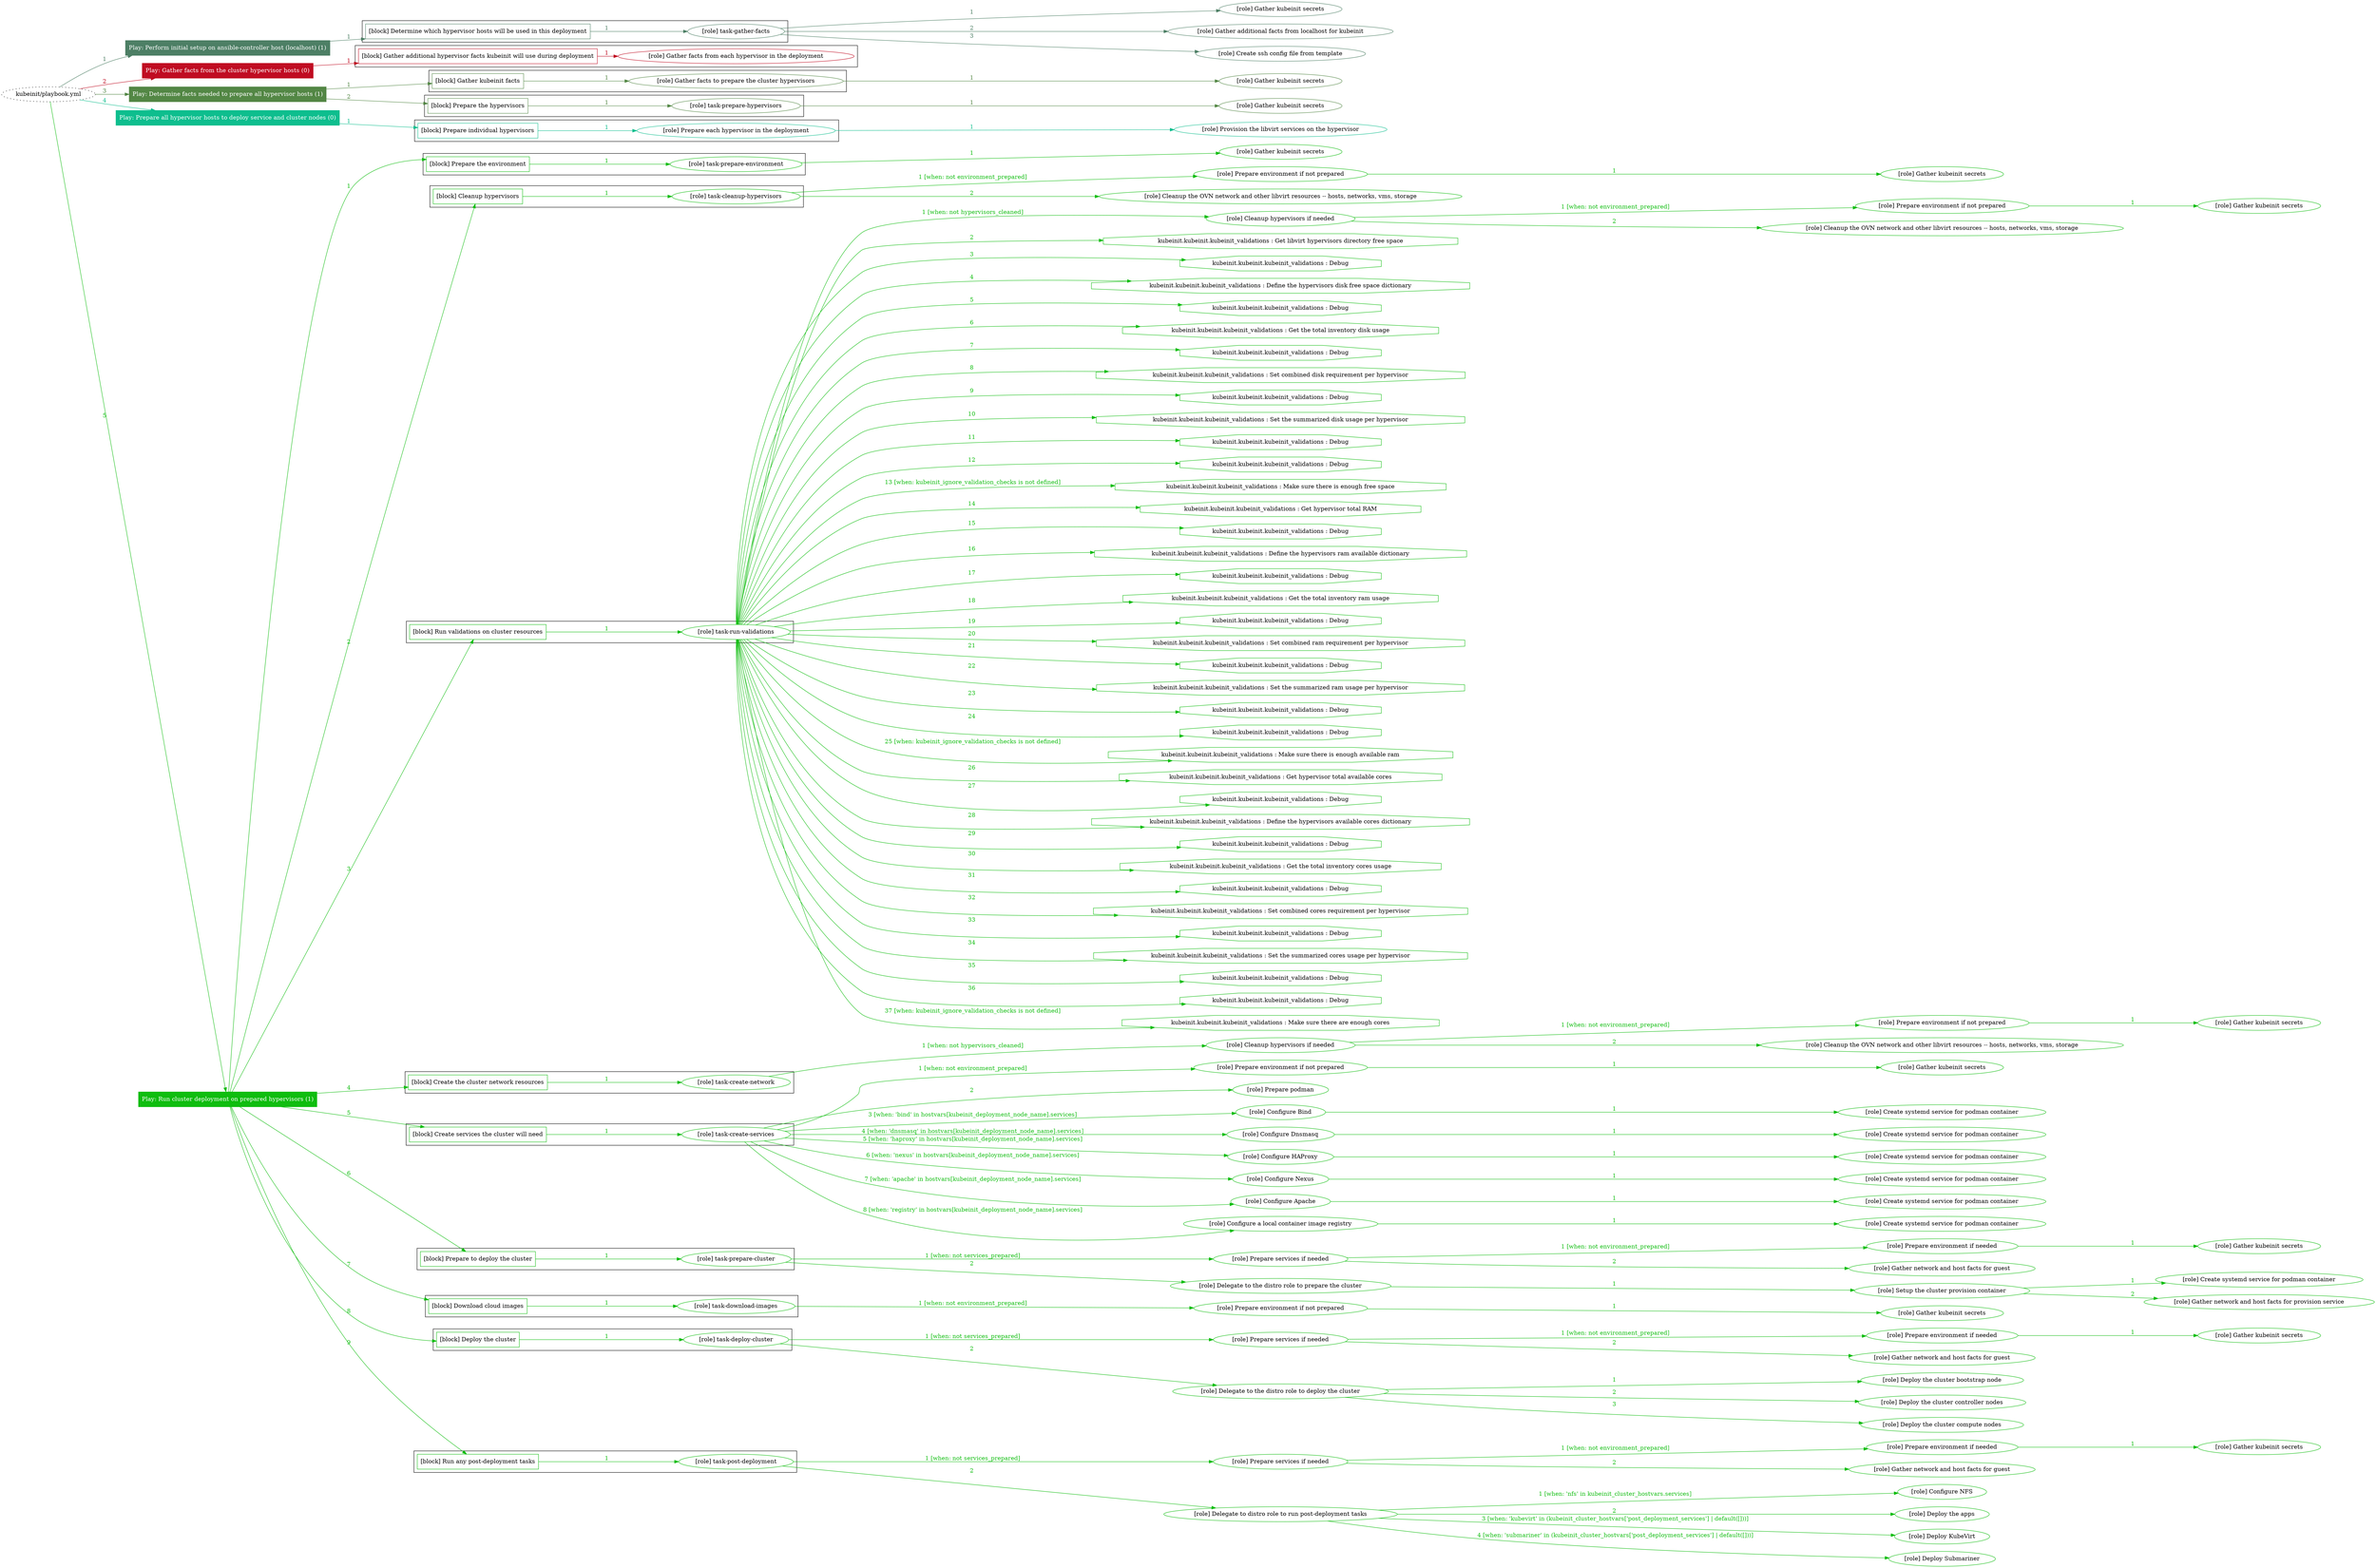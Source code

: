 digraph {
	graph [concentrate=true ordering=in rankdir=LR ratio=fill]
	edge [esep=5 sep=10]
	"kubeinit/playbook.yml" [URL="/home/runner/work/kubeinit/kubeinit/kubeinit/playbook.yml" id=playbook_872d3d8f style=dotted]
	play_5c0fdea7 [label="Play: Perform initial setup on ansible-controller host (localhost) (1)" URL="/home/runner/work/kubeinit/kubeinit/kubeinit/playbook.yml" color="#4d7f65" fontcolor="#ffffff" id=play_5c0fdea7 shape=box style=filled tooltip=localhost]
	"kubeinit/playbook.yml" -> play_5c0fdea7 [label="1 " color="#4d7f65" fontcolor="#4d7f65" id=edge_93b8a276 labeltooltip="1 " tooltip="1 "]
	subgraph "Gather kubeinit secrets" {
		role_0d6edfa2 [label="[role] Gather kubeinit secrets" URL="/home/runner/.ansible/collections/ansible_collections/kubeinit/kubeinit/roles/kubeinit_prepare/tasks/build_hypervisors_group.yml" color="#4d7f65" id=role_0d6edfa2 tooltip="Gather kubeinit secrets"]
	}
	subgraph "Gather additional facts from localhost for kubeinit" {
		role_bfec1a93 [label="[role] Gather additional facts from localhost for kubeinit" URL="/home/runner/.ansible/collections/ansible_collections/kubeinit/kubeinit/roles/kubeinit_prepare/tasks/build_hypervisors_group.yml" color="#4d7f65" id=role_bfec1a93 tooltip="Gather additional facts from localhost for kubeinit"]
	}
	subgraph "Create ssh config file from template" {
		role_214fb617 [label="[role] Create ssh config file from template" URL="/home/runner/.ansible/collections/ansible_collections/kubeinit/kubeinit/roles/kubeinit_prepare/tasks/build_hypervisors_group.yml" color="#4d7f65" id=role_214fb617 tooltip="Create ssh config file from template"]
	}
	subgraph "task-gather-facts" {
		role_28bb694f [label="[role] task-gather-facts" URL="/home/runner/work/kubeinit/kubeinit/kubeinit/playbook.yml" color="#4d7f65" id=role_28bb694f tooltip="task-gather-facts"]
		role_28bb694f -> role_0d6edfa2 [label="1 " color="#4d7f65" fontcolor="#4d7f65" id=edge_0e45b3ce labeltooltip="1 " tooltip="1 "]
		role_28bb694f -> role_bfec1a93 [label="2 " color="#4d7f65" fontcolor="#4d7f65" id=edge_32c4715c labeltooltip="2 " tooltip="2 "]
		role_28bb694f -> role_214fb617 [label="3 " color="#4d7f65" fontcolor="#4d7f65" id=edge_180a09f1 labeltooltip="3 " tooltip="3 "]
	}
	subgraph "Play: Perform initial setup on ansible-controller host (localhost) (1)" {
		play_5c0fdea7 -> block_daeab836 [label=1 color="#4d7f65" fontcolor="#4d7f65" id=edge_8f58467f labeltooltip=1 tooltip=1]
		subgraph cluster_block_daeab836 {
			block_daeab836 [label="[block] Determine which hypervisor hosts will be used in this deployment" URL="/home/runner/work/kubeinit/kubeinit/kubeinit/playbook.yml" color="#4d7f65" id=block_daeab836 labeltooltip="Determine which hypervisor hosts will be used in this deployment" shape=box tooltip="Determine which hypervisor hosts will be used in this deployment"]
			block_daeab836 -> role_28bb694f [label="1 " color="#4d7f65" fontcolor="#4d7f65" id=edge_6d13a50d labeltooltip="1 " tooltip="1 "]
		}
	}
	play_1029b959 [label="Play: Gather facts from the cluster hypervisor hosts (0)" URL="/home/runner/work/kubeinit/kubeinit/kubeinit/playbook.yml" color="#c00c22" fontcolor="#ffffff" id=play_1029b959 shape=box style=filled tooltip="Play: Gather facts from the cluster hypervisor hosts (0)"]
	"kubeinit/playbook.yml" -> play_1029b959 [label="2 " color="#c00c22" fontcolor="#c00c22" id=edge_396019d3 labeltooltip="2 " tooltip="2 "]
	subgraph "Gather facts from each hypervisor in the deployment" {
		role_701b1935 [label="[role] Gather facts from each hypervisor in the deployment" URL="/home/runner/work/kubeinit/kubeinit/kubeinit/playbook.yml" color="#c00c22" id=role_701b1935 tooltip="Gather facts from each hypervisor in the deployment"]
	}
	subgraph "Play: Gather facts from the cluster hypervisor hosts (0)" {
		play_1029b959 -> block_7a95950d [label=1 color="#c00c22" fontcolor="#c00c22" id=edge_b02e7fec labeltooltip=1 tooltip=1]
		subgraph cluster_block_7a95950d {
			block_7a95950d [label="[block] Gather additional hypervisor facts kubeinit will use during deployment" URL="/home/runner/work/kubeinit/kubeinit/kubeinit/playbook.yml" color="#c00c22" id=block_7a95950d labeltooltip="Gather additional hypervisor facts kubeinit will use during deployment" shape=box tooltip="Gather additional hypervisor facts kubeinit will use during deployment"]
			block_7a95950d -> role_701b1935 [label="1 " color="#c00c22" fontcolor="#c00c22" id=edge_3ffbe811 labeltooltip="1 " tooltip="1 "]
		}
	}
	play_90456db4 [label="Play: Determine facts needed to prepare all hypervisor hosts (1)" URL="/home/runner/work/kubeinit/kubeinit/kubeinit/playbook.yml" color="#538745" fontcolor="#ffffff" id=play_90456db4 shape=box style=filled tooltip=localhost]
	"kubeinit/playbook.yml" -> play_90456db4 [label="3 " color="#538745" fontcolor="#538745" id=edge_28446d0e labeltooltip="3 " tooltip="3 "]
	subgraph "Gather kubeinit secrets" {
		role_544feeba [label="[role] Gather kubeinit secrets" URL="/home/runner/.ansible/collections/ansible_collections/kubeinit/kubeinit/roles/kubeinit_prepare/tasks/gather_kubeinit_facts.yml" color="#538745" id=role_544feeba tooltip="Gather kubeinit secrets"]
	}
	subgraph "Gather facts to prepare the cluster hypervisors" {
		role_fe122d62 [label="[role] Gather facts to prepare the cluster hypervisors" URL="/home/runner/work/kubeinit/kubeinit/kubeinit/playbook.yml" color="#538745" id=role_fe122d62 tooltip="Gather facts to prepare the cluster hypervisors"]
		role_fe122d62 -> role_544feeba [label="1 " color="#538745" fontcolor="#538745" id=edge_2b4dfb87 labeltooltip="1 " tooltip="1 "]
	}
	subgraph "Gather kubeinit secrets" {
		role_b8c6d161 [label="[role] Gather kubeinit secrets" URL="/home/runner/.ansible/collections/ansible_collections/kubeinit/kubeinit/roles/kubeinit_prepare/tasks/gather_kubeinit_facts.yml" color="#538745" id=role_b8c6d161 tooltip="Gather kubeinit secrets"]
	}
	subgraph "task-prepare-hypervisors" {
		role_9649cb60 [label="[role] task-prepare-hypervisors" URL="/home/runner/work/kubeinit/kubeinit/kubeinit/playbook.yml" color="#538745" id=role_9649cb60 tooltip="task-prepare-hypervisors"]
		role_9649cb60 -> role_b8c6d161 [label="1 " color="#538745" fontcolor="#538745" id=edge_59347f7c labeltooltip="1 " tooltip="1 "]
	}
	subgraph "Play: Determine facts needed to prepare all hypervisor hosts (1)" {
		play_90456db4 -> block_07541ba6 [label=1 color="#538745" fontcolor="#538745" id=edge_0715daaa labeltooltip=1 tooltip=1]
		subgraph cluster_block_07541ba6 {
			block_07541ba6 [label="[block] Gather kubeinit facts" URL="/home/runner/work/kubeinit/kubeinit/kubeinit/playbook.yml" color="#538745" id=block_07541ba6 labeltooltip="Gather kubeinit facts" shape=box tooltip="Gather kubeinit facts"]
			block_07541ba6 -> role_fe122d62 [label="1 " color="#538745" fontcolor="#538745" id=edge_f85ad980 labeltooltip="1 " tooltip="1 "]
		}
		play_90456db4 -> block_50b178e4 [label=2 color="#538745" fontcolor="#538745" id=edge_cd457d42 labeltooltip=2 tooltip=2]
		subgraph cluster_block_50b178e4 {
			block_50b178e4 [label="[block] Prepare the hypervisors" URL="/home/runner/work/kubeinit/kubeinit/kubeinit/playbook.yml" color="#538745" id=block_50b178e4 labeltooltip="Prepare the hypervisors" shape=box tooltip="Prepare the hypervisors"]
			block_50b178e4 -> role_9649cb60 [label="1 " color="#538745" fontcolor="#538745" id=edge_04bd67b9 labeltooltip="1 " tooltip="1 "]
		}
	}
	play_7c20e07a [label="Play: Prepare all hypervisor hosts to deploy service and cluster nodes (0)" URL="/home/runner/work/kubeinit/kubeinit/kubeinit/playbook.yml" color="#0ebe8e" fontcolor="#ffffff" id=play_7c20e07a shape=box style=filled tooltip="Play: Prepare all hypervisor hosts to deploy service and cluster nodes (0)"]
	"kubeinit/playbook.yml" -> play_7c20e07a [label="4 " color="#0ebe8e" fontcolor="#0ebe8e" id=edge_3d1830c1 labeltooltip="4 " tooltip="4 "]
	subgraph "Provision the libvirt services on the hypervisor" {
		role_c7ea280a [label="[role] Provision the libvirt services on the hypervisor" URL="/home/runner/.ansible/collections/ansible_collections/kubeinit/kubeinit/roles/kubeinit_prepare/tasks/prepare_hypervisor.yml" color="#0ebe8e" id=role_c7ea280a tooltip="Provision the libvirt services on the hypervisor"]
	}
	subgraph "Prepare each hypervisor in the deployment" {
		role_b0205117 [label="[role] Prepare each hypervisor in the deployment" URL="/home/runner/work/kubeinit/kubeinit/kubeinit/playbook.yml" color="#0ebe8e" id=role_b0205117 tooltip="Prepare each hypervisor in the deployment"]
		role_b0205117 -> role_c7ea280a [label="1 " color="#0ebe8e" fontcolor="#0ebe8e" id=edge_8e0e244d labeltooltip="1 " tooltip="1 "]
	}
	subgraph "Play: Prepare all hypervisor hosts to deploy service and cluster nodes (0)" {
		play_7c20e07a -> block_0e61b892 [label=1 color="#0ebe8e" fontcolor="#0ebe8e" id=edge_6d681347 labeltooltip=1 tooltip=1]
		subgraph cluster_block_0e61b892 {
			block_0e61b892 [label="[block] Prepare individual hypervisors" URL="/home/runner/work/kubeinit/kubeinit/kubeinit/playbook.yml" color="#0ebe8e" id=block_0e61b892 labeltooltip="Prepare individual hypervisors" shape=box tooltip="Prepare individual hypervisors"]
			block_0e61b892 -> role_b0205117 [label="1 " color="#0ebe8e" fontcolor="#0ebe8e" id=edge_4fae9308 labeltooltip="1 " tooltip="1 "]
		}
	}
	play_2fa09c68 [label="Play: Run cluster deployment on prepared hypervisors (1)" URL="/home/runner/work/kubeinit/kubeinit/kubeinit/playbook.yml" color="#0fbd0f" fontcolor="#ffffff" id=play_2fa09c68 shape=box style=filled tooltip=localhost]
	"kubeinit/playbook.yml" -> play_2fa09c68 [label="5 " color="#0fbd0f" fontcolor="#0fbd0f" id=edge_fc34fc1b labeltooltip="5 " tooltip="5 "]
	subgraph "Gather kubeinit secrets" {
		role_f0e2d340 [label="[role] Gather kubeinit secrets" URL="/home/runner/.ansible/collections/ansible_collections/kubeinit/kubeinit/roles/kubeinit_prepare/tasks/gather_kubeinit_facts.yml" color="#0fbd0f" id=role_f0e2d340 tooltip="Gather kubeinit secrets"]
	}
	subgraph "task-prepare-environment" {
		role_259885bc [label="[role] task-prepare-environment" URL="/home/runner/work/kubeinit/kubeinit/kubeinit/playbook.yml" color="#0fbd0f" id=role_259885bc tooltip="task-prepare-environment"]
		role_259885bc -> role_f0e2d340 [label="1 " color="#0fbd0f" fontcolor="#0fbd0f" id=edge_924e8be3 labeltooltip="1 " tooltip="1 "]
	}
	subgraph "Gather kubeinit secrets" {
		role_83eb2d5b [label="[role] Gather kubeinit secrets" URL="/home/runner/.ansible/collections/ansible_collections/kubeinit/kubeinit/roles/kubeinit_prepare/tasks/gather_kubeinit_facts.yml" color="#0fbd0f" id=role_83eb2d5b tooltip="Gather kubeinit secrets"]
	}
	subgraph "Prepare environment if not prepared" {
		role_6024282a [label="[role] Prepare environment if not prepared" URL="/home/runner/.ansible/collections/ansible_collections/kubeinit/kubeinit/roles/kubeinit_prepare/tasks/cleanup_hypervisors.yml" color="#0fbd0f" id=role_6024282a tooltip="Prepare environment if not prepared"]
		role_6024282a -> role_83eb2d5b [label="1 " color="#0fbd0f" fontcolor="#0fbd0f" id=edge_d8f27921 labeltooltip="1 " tooltip="1 "]
	}
	subgraph "Cleanup the OVN network and other libvirt resources -- hosts, networks, vms, storage" {
		role_931be2a0 [label="[role] Cleanup the OVN network and other libvirt resources -- hosts, networks, vms, storage" URL="/home/runner/.ansible/collections/ansible_collections/kubeinit/kubeinit/roles/kubeinit_prepare/tasks/cleanup_hypervisors.yml" color="#0fbd0f" id=role_931be2a0 tooltip="Cleanup the OVN network and other libvirt resources -- hosts, networks, vms, storage"]
	}
	subgraph "task-cleanup-hypervisors" {
		role_b7f51a7e [label="[role] task-cleanup-hypervisors" URL="/home/runner/work/kubeinit/kubeinit/kubeinit/playbook.yml" color="#0fbd0f" id=role_b7f51a7e tooltip="task-cleanup-hypervisors"]
		role_b7f51a7e -> role_6024282a [label="1 [when: not environment_prepared]" color="#0fbd0f" fontcolor="#0fbd0f" id=edge_cde70767 labeltooltip="1 [when: not environment_prepared]" tooltip="1 [when: not environment_prepared]"]
		role_b7f51a7e -> role_931be2a0 [label="2 " color="#0fbd0f" fontcolor="#0fbd0f" id=edge_4bf57e25 labeltooltip="2 " tooltip="2 "]
	}
	subgraph "Gather kubeinit secrets" {
		role_6ce87a99 [label="[role] Gather kubeinit secrets" URL="/home/runner/.ansible/collections/ansible_collections/kubeinit/kubeinit/roles/kubeinit_prepare/tasks/gather_kubeinit_facts.yml" color="#0fbd0f" id=role_6ce87a99 tooltip="Gather kubeinit secrets"]
	}
	subgraph "Prepare environment if not prepared" {
		role_82a1ebaa [label="[role] Prepare environment if not prepared" URL="/home/runner/.ansible/collections/ansible_collections/kubeinit/kubeinit/roles/kubeinit_prepare/tasks/cleanup_hypervisors.yml" color="#0fbd0f" id=role_82a1ebaa tooltip="Prepare environment if not prepared"]
		role_82a1ebaa -> role_6ce87a99 [label="1 " color="#0fbd0f" fontcolor="#0fbd0f" id=edge_7f192e17 labeltooltip="1 " tooltip="1 "]
	}
	subgraph "Cleanup the OVN network and other libvirt resources -- hosts, networks, vms, storage" {
		role_7acb03f4 [label="[role] Cleanup the OVN network and other libvirt resources -- hosts, networks, vms, storage" URL="/home/runner/.ansible/collections/ansible_collections/kubeinit/kubeinit/roles/kubeinit_prepare/tasks/cleanup_hypervisors.yml" color="#0fbd0f" id=role_7acb03f4 tooltip="Cleanup the OVN network and other libvirt resources -- hosts, networks, vms, storage"]
	}
	subgraph "Cleanup hypervisors if needed" {
		role_091948ba [label="[role] Cleanup hypervisors if needed" URL="/home/runner/.ansible/collections/ansible_collections/kubeinit/kubeinit/roles/kubeinit_validations/tasks/main.yml" color="#0fbd0f" id=role_091948ba tooltip="Cleanup hypervisors if needed"]
		role_091948ba -> role_82a1ebaa [label="1 [when: not environment_prepared]" color="#0fbd0f" fontcolor="#0fbd0f" id=edge_db9a5b1d labeltooltip="1 [when: not environment_prepared]" tooltip="1 [when: not environment_prepared]"]
		role_091948ba -> role_7acb03f4 [label="2 " color="#0fbd0f" fontcolor="#0fbd0f" id=edge_0cead062 labeltooltip="2 " tooltip="2 "]
	}
	subgraph "task-run-validations" {
		role_a3b638ad [label="[role] task-run-validations" URL="/home/runner/work/kubeinit/kubeinit/kubeinit/playbook.yml" color="#0fbd0f" id=role_a3b638ad tooltip="task-run-validations"]
		role_a3b638ad -> role_091948ba [label="1 [when: not hypervisors_cleaned]" color="#0fbd0f" fontcolor="#0fbd0f" id=edge_039f49eb labeltooltip="1 [when: not hypervisors_cleaned]" tooltip="1 [when: not hypervisors_cleaned]"]
		task_4fa92423 [label="kubeinit.kubeinit.kubeinit_validations : Get libvirt hypervisors directory free space" URL="/home/runner/.ansible/collections/ansible_collections/kubeinit/kubeinit/roles/kubeinit_validations/tasks/10_libvirt_free_space.yml" color="#0fbd0f" id=task_4fa92423 shape=octagon tooltip="kubeinit.kubeinit.kubeinit_validations : Get libvirt hypervisors directory free space"]
		role_a3b638ad -> task_4fa92423 [label="2 " color="#0fbd0f" fontcolor="#0fbd0f" id=edge_efbbfed5 labeltooltip="2 " tooltip="2 "]
		task_e33efd04 [label="kubeinit.kubeinit.kubeinit_validations : Debug" URL="/home/runner/.ansible/collections/ansible_collections/kubeinit/kubeinit/roles/kubeinit_validations/tasks/10_libvirt_free_space.yml" color="#0fbd0f" id=task_e33efd04 shape=octagon tooltip="kubeinit.kubeinit.kubeinit_validations : Debug"]
		role_a3b638ad -> task_e33efd04 [label="3 " color="#0fbd0f" fontcolor="#0fbd0f" id=edge_1bdc86bf labeltooltip="3 " tooltip="3 "]
		task_cc23bc4b [label="kubeinit.kubeinit.kubeinit_validations : Define the hypervisors disk free space dictionary" URL="/home/runner/.ansible/collections/ansible_collections/kubeinit/kubeinit/roles/kubeinit_validations/tasks/10_libvirt_free_space.yml" color="#0fbd0f" id=task_cc23bc4b shape=octagon tooltip="kubeinit.kubeinit.kubeinit_validations : Define the hypervisors disk free space dictionary"]
		role_a3b638ad -> task_cc23bc4b [label="4 " color="#0fbd0f" fontcolor="#0fbd0f" id=edge_cebf19d9 labeltooltip="4 " tooltip="4 "]
		task_dbcf6adf [label="kubeinit.kubeinit.kubeinit_validations : Debug" URL="/home/runner/.ansible/collections/ansible_collections/kubeinit/kubeinit/roles/kubeinit_validations/tasks/10_libvirt_free_space.yml" color="#0fbd0f" id=task_dbcf6adf shape=octagon tooltip="kubeinit.kubeinit.kubeinit_validations : Debug"]
		role_a3b638ad -> task_dbcf6adf [label="5 " color="#0fbd0f" fontcolor="#0fbd0f" id=edge_2a0a30aa labeltooltip="5 " tooltip="5 "]
		task_b014266e [label="kubeinit.kubeinit.kubeinit_validations : Get the total inventory disk usage" URL="/home/runner/.ansible/collections/ansible_collections/kubeinit/kubeinit/roles/kubeinit_validations/tasks/10_libvirt_free_space.yml" color="#0fbd0f" id=task_b014266e shape=octagon tooltip="kubeinit.kubeinit.kubeinit_validations : Get the total inventory disk usage"]
		role_a3b638ad -> task_b014266e [label="6 " color="#0fbd0f" fontcolor="#0fbd0f" id=edge_51a1b120 labeltooltip="6 " tooltip="6 "]
		task_17f45af1 [label="kubeinit.kubeinit.kubeinit_validations : Debug" URL="/home/runner/.ansible/collections/ansible_collections/kubeinit/kubeinit/roles/kubeinit_validations/tasks/10_libvirt_free_space.yml" color="#0fbd0f" id=task_17f45af1 shape=octagon tooltip="kubeinit.kubeinit.kubeinit_validations : Debug"]
		role_a3b638ad -> task_17f45af1 [label="7 " color="#0fbd0f" fontcolor="#0fbd0f" id=edge_310d634b labeltooltip="7 " tooltip="7 "]
		task_e48396ba [label="kubeinit.kubeinit.kubeinit_validations : Set combined disk requirement per hypervisor" URL="/home/runner/.ansible/collections/ansible_collections/kubeinit/kubeinit/roles/kubeinit_validations/tasks/10_libvirt_free_space.yml" color="#0fbd0f" id=task_e48396ba shape=octagon tooltip="kubeinit.kubeinit.kubeinit_validations : Set combined disk requirement per hypervisor"]
		role_a3b638ad -> task_e48396ba [label="8 " color="#0fbd0f" fontcolor="#0fbd0f" id=edge_2eb3339e labeltooltip="8 " tooltip="8 "]
		task_9b2f073a [label="kubeinit.kubeinit.kubeinit_validations : Debug" URL="/home/runner/.ansible/collections/ansible_collections/kubeinit/kubeinit/roles/kubeinit_validations/tasks/10_libvirt_free_space.yml" color="#0fbd0f" id=task_9b2f073a shape=octagon tooltip="kubeinit.kubeinit.kubeinit_validations : Debug"]
		role_a3b638ad -> task_9b2f073a [label="9 " color="#0fbd0f" fontcolor="#0fbd0f" id=edge_28e6e8e3 labeltooltip="9 " tooltip="9 "]
		task_944d8efc [label="kubeinit.kubeinit.kubeinit_validations : Set the summarized disk usage per hypervisor" URL="/home/runner/.ansible/collections/ansible_collections/kubeinit/kubeinit/roles/kubeinit_validations/tasks/10_libvirt_free_space.yml" color="#0fbd0f" id=task_944d8efc shape=octagon tooltip="kubeinit.kubeinit.kubeinit_validations : Set the summarized disk usage per hypervisor"]
		role_a3b638ad -> task_944d8efc [label="10 " color="#0fbd0f" fontcolor="#0fbd0f" id=edge_c432d0d2 labeltooltip="10 " tooltip="10 "]
		task_dad4678c [label="kubeinit.kubeinit.kubeinit_validations : Debug" URL="/home/runner/.ansible/collections/ansible_collections/kubeinit/kubeinit/roles/kubeinit_validations/tasks/10_libvirt_free_space.yml" color="#0fbd0f" id=task_dad4678c shape=octagon tooltip="kubeinit.kubeinit.kubeinit_validations : Debug"]
		role_a3b638ad -> task_dad4678c [label="11 " color="#0fbd0f" fontcolor="#0fbd0f" id=edge_494df115 labeltooltip="11 " tooltip="11 "]
		task_df9d2425 [label="kubeinit.kubeinit.kubeinit_validations : Debug" URL="/home/runner/.ansible/collections/ansible_collections/kubeinit/kubeinit/roles/kubeinit_validations/tasks/10_libvirt_free_space.yml" color="#0fbd0f" id=task_df9d2425 shape=octagon tooltip="kubeinit.kubeinit.kubeinit_validations : Debug"]
		role_a3b638ad -> task_df9d2425 [label="12 " color="#0fbd0f" fontcolor="#0fbd0f" id=edge_cec3af9e labeltooltip="12 " tooltip="12 "]
		task_abc16688 [label="kubeinit.kubeinit.kubeinit_validations : Make sure there is enough free space" URL="/home/runner/.ansible/collections/ansible_collections/kubeinit/kubeinit/roles/kubeinit_validations/tasks/10_libvirt_free_space.yml" color="#0fbd0f" id=task_abc16688 shape=octagon tooltip="kubeinit.kubeinit.kubeinit_validations : Make sure there is enough free space"]
		role_a3b638ad -> task_abc16688 [label="13 [when: kubeinit_ignore_validation_checks is not defined]" color="#0fbd0f" fontcolor="#0fbd0f" id=edge_ca48aaa4 labeltooltip="13 [when: kubeinit_ignore_validation_checks is not defined]" tooltip="13 [when: kubeinit_ignore_validation_checks is not defined]"]
		task_b78af844 [label="kubeinit.kubeinit.kubeinit_validations : Get hypervisor total RAM" URL="/home/runner/.ansible/collections/ansible_collections/kubeinit/kubeinit/roles/kubeinit_validations/tasks/20_libvirt_available_ram.yml" color="#0fbd0f" id=task_b78af844 shape=octagon tooltip="kubeinit.kubeinit.kubeinit_validations : Get hypervisor total RAM"]
		role_a3b638ad -> task_b78af844 [label="14 " color="#0fbd0f" fontcolor="#0fbd0f" id=edge_719dfd60 labeltooltip="14 " tooltip="14 "]
		task_49603075 [label="kubeinit.kubeinit.kubeinit_validations : Debug" URL="/home/runner/.ansible/collections/ansible_collections/kubeinit/kubeinit/roles/kubeinit_validations/tasks/20_libvirt_available_ram.yml" color="#0fbd0f" id=task_49603075 shape=octagon tooltip="kubeinit.kubeinit.kubeinit_validations : Debug"]
		role_a3b638ad -> task_49603075 [label="15 " color="#0fbd0f" fontcolor="#0fbd0f" id=edge_832770c4 labeltooltip="15 " tooltip="15 "]
		task_96e3f95f [label="kubeinit.kubeinit.kubeinit_validations : Define the hypervisors ram available dictionary" URL="/home/runner/.ansible/collections/ansible_collections/kubeinit/kubeinit/roles/kubeinit_validations/tasks/20_libvirt_available_ram.yml" color="#0fbd0f" id=task_96e3f95f shape=octagon tooltip="kubeinit.kubeinit.kubeinit_validations : Define the hypervisors ram available dictionary"]
		role_a3b638ad -> task_96e3f95f [label="16 " color="#0fbd0f" fontcolor="#0fbd0f" id=edge_430093e8 labeltooltip="16 " tooltip="16 "]
		task_b25af6ba [label="kubeinit.kubeinit.kubeinit_validations : Debug" URL="/home/runner/.ansible/collections/ansible_collections/kubeinit/kubeinit/roles/kubeinit_validations/tasks/20_libvirt_available_ram.yml" color="#0fbd0f" id=task_b25af6ba shape=octagon tooltip="kubeinit.kubeinit.kubeinit_validations : Debug"]
		role_a3b638ad -> task_b25af6ba [label="17 " color="#0fbd0f" fontcolor="#0fbd0f" id=edge_15789f1e labeltooltip="17 " tooltip="17 "]
		task_95c9b8cb [label="kubeinit.kubeinit.kubeinit_validations : Get the total inventory ram usage" URL="/home/runner/.ansible/collections/ansible_collections/kubeinit/kubeinit/roles/kubeinit_validations/tasks/20_libvirt_available_ram.yml" color="#0fbd0f" id=task_95c9b8cb shape=octagon tooltip="kubeinit.kubeinit.kubeinit_validations : Get the total inventory ram usage"]
		role_a3b638ad -> task_95c9b8cb [label="18 " color="#0fbd0f" fontcolor="#0fbd0f" id=edge_0fe64a06 labeltooltip="18 " tooltip="18 "]
		task_c4e888c6 [label="kubeinit.kubeinit.kubeinit_validations : Debug" URL="/home/runner/.ansible/collections/ansible_collections/kubeinit/kubeinit/roles/kubeinit_validations/tasks/20_libvirt_available_ram.yml" color="#0fbd0f" id=task_c4e888c6 shape=octagon tooltip="kubeinit.kubeinit.kubeinit_validations : Debug"]
		role_a3b638ad -> task_c4e888c6 [label="19 " color="#0fbd0f" fontcolor="#0fbd0f" id=edge_e3d21ec3 labeltooltip="19 " tooltip="19 "]
		task_699f4f55 [label="kubeinit.kubeinit.kubeinit_validations : Set combined ram requirement per hypervisor" URL="/home/runner/.ansible/collections/ansible_collections/kubeinit/kubeinit/roles/kubeinit_validations/tasks/20_libvirt_available_ram.yml" color="#0fbd0f" id=task_699f4f55 shape=octagon tooltip="kubeinit.kubeinit.kubeinit_validations : Set combined ram requirement per hypervisor"]
		role_a3b638ad -> task_699f4f55 [label="20 " color="#0fbd0f" fontcolor="#0fbd0f" id=edge_7ac80115 labeltooltip="20 " tooltip="20 "]
		task_53136a11 [label="kubeinit.kubeinit.kubeinit_validations : Debug" URL="/home/runner/.ansible/collections/ansible_collections/kubeinit/kubeinit/roles/kubeinit_validations/tasks/20_libvirt_available_ram.yml" color="#0fbd0f" id=task_53136a11 shape=octagon tooltip="kubeinit.kubeinit.kubeinit_validations : Debug"]
		role_a3b638ad -> task_53136a11 [label="21 " color="#0fbd0f" fontcolor="#0fbd0f" id=edge_32eb59c8 labeltooltip="21 " tooltip="21 "]
		task_92452d99 [label="kubeinit.kubeinit.kubeinit_validations : Set the summarized ram usage per hypervisor" URL="/home/runner/.ansible/collections/ansible_collections/kubeinit/kubeinit/roles/kubeinit_validations/tasks/20_libvirt_available_ram.yml" color="#0fbd0f" id=task_92452d99 shape=octagon tooltip="kubeinit.kubeinit.kubeinit_validations : Set the summarized ram usage per hypervisor"]
		role_a3b638ad -> task_92452d99 [label="22 " color="#0fbd0f" fontcolor="#0fbd0f" id=edge_d2ac4cf8 labeltooltip="22 " tooltip="22 "]
		task_fd4aa32c [label="kubeinit.kubeinit.kubeinit_validations : Debug" URL="/home/runner/.ansible/collections/ansible_collections/kubeinit/kubeinit/roles/kubeinit_validations/tasks/20_libvirt_available_ram.yml" color="#0fbd0f" id=task_fd4aa32c shape=octagon tooltip="kubeinit.kubeinit.kubeinit_validations : Debug"]
		role_a3b638ad -> task_fd4aa32c [label="23 " color="#0fbd0f" fontcolor="#0fbd0f" id=edge_a99b83e9 labeltooltip="23 " tooltip="23 "]
		task_dd97d42a [label="kubeinit.kubeinit.kubeinit_validations : Debug" URL="/home/runner/.ansible/collections/ansible_collections/kubeinit/kubeinit/roles/kubeinit_validations/tasks/20_libvirt_available_ram.yml" color="#0fbd0f" id=task_dd97d42a shape=octagon tooltip="kubeinit.kubeinit.kubeinit_validations : Debug"]
		role_a3b638ad -> task_dd97d42a [label="24 " color="#0fbd0f" fontcolor="#0fbd0f" id=edge_31647111 labeltooltip="24 " tooltip="24 "]
		task_3c4233eb [label="kubeinit.kubeinit.kubeinit_validations : Make sure there is enough available ram" URL="/home/runner/.ansible/collections/ansible_collections/kubeinit/kubeinit/roles/kubeinit_validations/tasks/20_libvirt_available_ram.yml" color="#0fbd0f" id=task_3c4233eb shape=octagon tooltip="kubeinit.kubeinit.kubeinit_validations : Make sure there is enough available ram"]
		role_a3b638ad -> task_3c4233eb [label="25 [when: kubeinit_ignore_validation_checks is not defined]" color="#0fbd0f" fontcolor="#0fbd0f" id=edge_6dad3f9b labeltooltip="25 [when: kubeinit_ignore_validation_checks is not defined]" tooltip="25 [when: kubeinit_ignore_validation_checks is not defined]"]
		task_0712b91c [label="kubeinit.kubeinit.kubeinit_validations : Get hypervisor total available cores" URL="/home/runner/.ansible/collections/ansible_collections/kubeinit/kubeinit/roles/kubeinit_validations/tasks/30_libvirt_check_cpu_cores.yml" color="#0fbd0f" id=task_0712b91c shape=octagon tooltip="kubeinit.kubeinit.kubeinit_validations : Get hypervisor total available cores"]
		role_a3b638ad -> task_0712b91c [label="26 " color="#0fbd0f" fontcolor="#0fbd0f" id=edge_dbb1b9e6 labeltooltip="26 " tooltip="26 "]
		task_ecb69493 [label="kubeinit.kubeinit.kubeinit_validations : Debug" URL="/home/runner/.ansible/collections/ansible_collections/kubeinit/kubeinit/roles/kubeinit_validations/tasks/30_libvirt_check_cpu_cores.yml" color="#0fbd0f" id=task_ecb69493 shape=octagon tooltip="kubeinit.kubeinit.kubeinit_validations : Debug"]
		role_a3b638ad -> task_ecb69493 [label="27 " color="#0fbd0f" fontcolor="#0fbd0f" id=edge_89e93742 labeltooltip="27 " tooltip="27 "]
		task_39656079 [label="kubeinit.kubeinit.kubeinit_validations : Define the hypervisors available cores dictionary" URL="/home/runner/.ansible/collections/ansible_collections/kubeinit/kubeinit/roles/kubeinit_validations/tasks/30_libvirt_check_cpu_cores.yml" color="#0fbd0f" id=task_39656079 shape=octagon tooltip="kubeinit.kubeinit.kubeinit_validations : Define the hypervisors available cores dictionary"]
		role_a3b638ad -> task_39656079 [label="28 " color="#0fbd0f" fontcolor="#0fbd0f" id=edge_db98bab2 labeltooltip="28 " tooltip="28 "]
		task_010f2085 [label="kubeinit.kubeinit.kubeinit_validations : Debug" URL="/home/runner/.ansible/collections/ansible_collections/kubeinit/kubeinit/roles/kubeinit_validations/tasks/30_libvirt_check_cpu_cores.yml" color="#0fbd0f" id=task_010f2085 shape=octagon tooltip="kubeinit.kubeinit.kubeinit_validations : Debug"]
		role_a3b638ad -> task_010f2085 [label="29 " color="#0fbd0f" fontcolor="#0fbd0f" id=edge_6ed3212c labeltooltip="29 " tooltip="29 "]
		task_ce142b2f [label="kubeinit.kubeinit.kubeinit_validations : Get the total inventory cores usage" URL="/home/runner/.ansible/collections/ansible_collections/kubeinit/kubeinit/roles/kubeinit_validations/tasks/30_libvirt_check_cpu_cores.yml" color="#0fbd0f" id=task_ce142b2f shape=octagon tooltip="kubeinit.kubeinit.kubeinit_validations : Get the total inventory cores usage"]
		role_a3b638ad -> task_ce142b2f [label="30 " color="#0fbd0f" fontcolor="#0fbd0f" id=edge_1c081b1e labeltooltip="30 " tooltip="30 "]
		task_f0dc68dc [label="kubeinit.kubeinit.kubeinit_validations : Debug" URL="/home/runner/.ansible/collections/ansible_collections/kubeinit/kubeinit/roles/kubeinit_validations/tasks/30_libvirt_check_cpu_cores.yml" color="#0fbd0f" id=task_f0dc68dc shape=octagon tooltip="kubeinit.kubeinit.kubeinit_validations : Debug"]
		role_a3b638ad -> task_f0dc68dc [label="31 " color="#0fbd0f" fontcolor="#0fbd0f" id=edge_077e880e labeltooltip="31 " tooltip="31 "]
		task_5a2d795d [label="kubeinit.kubeinit.kubeinit_validations : Set combined cores requirement per hypervisor" URL="/home/runner/.ansible/collections/ansible_collections/kubeinit/kubeinit/roles/kubeinit_validations/tasks/30_libvirt_check_cpu_cores.yml" color="#0fbd0f" id=task_5a2d795d shape=octagon tooltip="kubeinit.kubeinit.kubeinit_validations : Set combined cores requirement per hypervisor"]
		role_a3b638ad -> task_5a2d795d [label="32 " color="#0fbd0f" fontcolor="#0fbd0f" id=edge_663b79aa labeltooltip="32 " tooltip="32 "]
		task_c31ce57a [label="kubeinit.kubeinit.kubeinit_validations : Debug" URL="/home/runner/.ansible/collections/ansible_collections/kubeinit/kubeinit/roles/kubeinit_validations/tasks/30_libvirt_check_cpu_cores.yml" color="#0fbd0f" id=task_c31ce57a shape=octagon tooltip="kubeinit.kubeinit.kubeinit_validations : Debug"]
		role_a3b638ad -> task_c31ce57a [label="33 " color="#0fbd0f" fontcolor="#0fbd0f" id=edge_b949bf06 labeltooltip="33 " tooltip="33 "]
		task_8e463aa4 [label="kubeinit.kubeinit.kubeinit_validations : Set the summarized cores usage per hypervisor" URL="/home/runner/.ansible/collections/ansible_collections/kubeinit/kubeinit/roles/kubeinit_validations/tasks/30_libvirt_check_cpu_cores.yml" color="#0fbd0f" id=task_8e463aa4 shape=octagon tooltip="kubeinit.kubeinit.kubeinit_validations : Set the summarized cores usage per hypervisor"]
		role_a3b638ad -> task_8e463aa4 [label="34 " color="#0fbd0f" fontcolor="#0fbd0f" id=edge_9bc079e3 labeltooltip="34 " tooltip="34 "]
		task_59779349 [label="kubeinit.kubeinit.kubeinit_validations : Debug" URL="/home/runner/.ansible/collections/ansible_collections/kubeinit/kubeinit/roles/kubeinit_validations/tasks/30_libvirt_check_cpu_cores.yml" color="#0fbd0f" id=task_59779349 shape=octagon tooltip="kubeinit.kubeinit.kubeinit_validations : Debug"]
		role_a3b638ad -> task_59779349 [label="35 " color="#0fbd0f" fontcolor="#0fbd0f" id=edge_2ee41b51 labeltooltip="35 " tooltip="35 "]
		task_e6b47c05 [label="kubeinit.kubeinit.kubeinit_validations : Debug" URL="/home/runner/.ansible/collections/ansible_collections/kubeinit/kubeinit/roles/kubeinit_validations/tasks/30_libvirt_check_cpu_cores.yml" color="#0fbd0f" id=task_e6b47c05 shape=octagon tooltip="kubeinit.kubeinit.kubeinit_validations : Debug"]
		role_a3b638ad -> task_e6b47c05 [label="36 " color="#0fbd0f" fontcolor="#0fbd0f" id=edge_cea9fad9 labeltooltip="36 " tooltip="36 "]
		task_cab6cc0c [label="kubeinit.kubeinit.kubeinit_validations : Make sure there are enough cores" URL="/home/runner/.ansible/collections/ansible_collections/kubeinit/kubeinit/roles/kubeinit_validations/tasks/30_libvirt_check_cpu_cores.yml" color="#0fbd0f" id=task_cab6cc0c shape=octagon tooltip="kubeinit.kubeinit.kubeinit_validations : Make sure there are enough cores"]
		role_a3b638ad -> task_cab6cc0c [label="37 [when: kubeinit_ignore_validation_checks is not defined]" color="#0fbd0f" fontcolor="#0fbd0f" id=edge_4a044964 labeltooltip="37 [when: kubeinit_ignore_validation_checks is not defined]" tooltip="37 [when: kubeinit_ignore_validation_checks is not defined]"]
	}
	subgraph "Gather kubeinit secrets" {
		role_087263c1 [label="[role] Gather kubeinit secrets" URL="/home/runner/.ansible/collections/ansible_collections/kubeinit/kubeinit/roles/kubeinit_prepare/tasks/gather_kubeinit_facts.yml" color="#0fbd0f" id=role_087263c1 tooltip="Gather kubeinit secrets"]
	}
	subgraph "Prepare environment if not prepared" {
		role_dbcedc3a [label="[role] Prepare environment if not prepared" URL="/home/runner/.ansible/collections/ansible_collections/kubeinit/kubeinit/roles/kubeinit_prepare/tasks/cleanup_hypervisors.yml" color="#0fbd0f" id=role_dbcedc3a tooltip="Prepare environment if not prepared"]
		role_dbcedc3a -> role_087263c1 [label="1 " color="#0fbd0f" fontcolor="#0fbd0f" id=edge_e89fcfc4 labeltooltip="1 " tooltip="1 "]
	}
	subgraph "Cleanup the OVN network and other libvirt resources -- hosts, networks, vms, storage" {
		role_69569c2f [label="[role] Cleanup the OVN network and other libvirt resources -- hosts, networks, vms, storage" URL="/home/runner/.ansible/collections/ansible_collections/kubeinit/kubeinit/roles/kubeinit_prepare/tasks/cleanup_hypervisors.yml" color="#0fbd0f" id=role_69569c2f tooltip="Cleanup the OVN network and other libvirt resources -- hosts, networks, vms, storage"]
	}
	subgraph "Cleanup hypervisors if needed" {
		role_10d56ca1 [label="[role] Cleanup hypervisors if needed" URL="/home/runner/.ansible/collections/ansible_collections/kubeinit/kubeinit/roles/kubeinit_libvirt/tasks/create_network.yml" color="#0fbd0f" id=role_10d56ca1 tooltip="Cleanup hypervisors if needed"]
		role_10d56ca1 -> role_dbcedc3a [label="1 [when: not environment_prepared]" color="#0fbd0f" fontcolor="#0fbd0f" id=edge_c434a9b5 labeltooltip="1 [when: not environment_prepared]" tooltip="1 [when: not environment_prepared]"]
		role_10d56ca1 -> role_69569c2f [label="2 " color="#0fbd0f" fontcolor="#0fbd0f" id=edge_6aba46e3 labeltooltip="2 " tooltip="2 "]
	}
	subgraph "task-create-network" {
		role_b0af1984 [label="[role] task-create-network" URL="/home/runner/work/kubeinit/kubeinit/kubeinit/playbook.yml" color="#0fbd0f" id=role_b0af1984 tooltip="task-create-network"]
		role_b0af1984 -> role_10d56ca1 [label="1 [when: not hypervisors_cleaned]" color="#0fbd0f" fontcolor="#0fbd0f" id=edge_02f9186a labeltooltip="1 [when: not hypervisors_cleaned]" tooltip="1 [when: not hypervisors_cleaned]"]
	}
	subgraph "Gather kubeinit secrets" {
		role_829f265a [label="[role] Gather kubeinit secrets" URL="/home/runner/.ansible/collections/ansible_collections/kubeinit/kubeinit/roles/kubeinit_prepare/tasks/gather_kubeinit_facts.yml" color="#0fbd0f" id=role_829f265a tooltip="Gather kubeinit secrets"]
	}
	subgraph "Prepare environment if not prepared" {
		role_dc7e9025 [label="[role] Prepare environment if not prepared" URL="/home/runner/.ansible/collections/ansible_collections/kubeinit/kubeinit/roles/kubeinit_services/tasks/main.yml" color="#0fbd0f" id=role_dc7e9025 tooltip="Prepare environment if not prepared"]
		role_dc7e9025 -> role_829f265a [label="1 " color="#0fbd0f" fontcolor="#0fbd0f" id=edge_87e3ec19 labeltooltip="1 " tooltip="1 "]
	}
	subgraph "Prepare podman" {
		role_d9b94155 [label="[role] Prepare podman" URL="/home/runner/.ansible/collections/ansible_collections/kubeinit/kubeinit/roles/kubeinit_services/tasks/00_create_service_pod.yml" color="#0fbd0f" id=role_d9b94155 tooltip="Prepare podman"]
	}
	subgraph "Create systemd service for podman container" {
		role_1ceca215 [label="[role] Create systemd service for podman container" URL="/home/runner/.ansible/collections/ansible_collections/kubeinit/kubeinit/roles/kubeinit_bind/tasks/main.yml" color="#0fbd0f" id=role_1ceca215 tooltip="Create systemd service for podman container"]
	}
	subgraph "Configure Bind" {
		role_8681788e [label="[role] Configure Bind" URL="/home/runner/.ansible/collections/ansible_collections/kubeinit/kubeinit/roles/kubeinit_services/tasks/start_services_containers.yml" color="#0fbd0f" id=role_8681788e tooltip="Configure Bind"]
		role_8681788e -> role_1ceca215 [label="1 " color="#0fbd0f" fontcolor="#0fbd0f" id=edge_21dc8825 labeltooltip="1 " tooltip="1 "]
	}
	subgraph "Create systemd service for podman container" {
		role_d7e4233e [label="[role] Create systemd service for podman container" URL="/home/runner/.ansible/collections/ansible_collections/kubeinit/kubeinit/roles/kubeinit_dnsmasq/tasks/main.yml" color="#0fbd0f" id=role_d7e4233e tooltip="Create systemd service for podman container"]
	}
	subgraph "Configure Dnsmasq" {
		role_1b64354d [label="[role] Configure Dnsmasq" URL="/home/runner/.ansible/collections/ansible_collections/kubeinit/kubeinit/roles/kubeinit_services/tasks/start_services_containers.yml" color="#0fbd0f" id=role_1b64354d tooltip="Configure Dnsmasq"]
		role_1b64354d -> role_d7e4233e [label="1 " color="#0fbd0f" fontcolor="#0fbd0f" id=edge_21959782 labeltooltip="1 " tooltip="1 "]
	}
	subgraph "Create systemd service for podman container" {
		role_269962f2 [label="[role] Create systemd service for podman container" URL="/home/runner/.ansible/collections/ansible_collections/kubeinit/kubeinit/roles/kubeinit_haproxy/tasks/main.yml" color="#0fbd0f" id=role_269962f2 tooltip="Create systemd service for podman container"]
	}
	subgraph "Configure HAProxy" {
		role_b47ce4f9 [label="[role] Configure HAProxy" URL="/home/runner/.ansible/collections/ansible_collections/kubeinit/kubeinit/roles/kubeinit_services/tasks/start_services_containers.yml" color="#0fbd0f" id=role_b47ce4f9 tooltip="Configure HAProxy"]
		role_b47ce4f9 -> role_269962f2 [label="1 " color="#0fbd0f" fontcolor="#0fbd0f" id=edge_f8d956fd labeltooltip="1 " tooltip="1 "]
	}
	subgraph "Create systemd service for podman container" {
		role_cfbc4fdf [label="[role] Create systemd service for podman container" URL="/home/runner/.ansible/collections/ansible_collections/kubeinit/kubeinit/roles/kubeinit_nexus/tasks/main.yml" color="#0fbd0f" id=role_cfbc4fdf tooltip="Create systemd service for podman container"]
	}
	subgraph "Configure Nexus" {
		role_586d3ac4 [label="[role] Configure Nexus" URL="/home/runner/.ansible/collections/ansible_collections/kubeinit/kubeinit/roles/kubeinit_services/tasks/start_services_containers.yml" color="#0fbd0f" id=role_586d3ac4 tooltip="Configure Nexus"]
		role_586d3ac4 -> role_cfbc4fdf [label="1 " color="#0fbd0f" fontcolor="#0fbd0f" id=edge_f6a456f1 labeltooltip="1 " tooltip="1 "]
	}
	subgraph "Create systemd service for podman container" {
		role_7f060fab [label="[role] Create systemd service for podman container" URL="/home/runner/.ansible/collections/ansible_collections/kubeinit/kubeinit/roles/kubeinit_apache/tasks/main.yml" color="#0fbd0f" id=role_7f060fab tooltip="Create systemd service for podman container"]
	}
	subgraph "Configure Apache" {
		role_be270457 [label="[role] Configure Apache" URL="/home/runner/.ansible/collections/ansible_collections/kubeinit/kubeinit/roles/kubeinit_services/tasks/start_services_containers.yml" color="#0fbd0f" id=role_be270457 tooltip="Configure Apache"]
		role_be270457 -> role_7f060fab [label="1 " color="#0fbd0f" fontcolor="#0fbd0f" id=edge_f0488676 labeltooltip="1 " tooltip="1 "]
	}
	subgraph "Create systemd service for podman container" {
		role_50b00dcc [label="[role] Create systemd service for podman container" URL="/home/runner/.ansible/collections/ansible_collections/kubeinit/kubeinit/roles/kubeinit_registry/tasks/main.yml" color="#0fbd0f" id=role_50b00dcc tooltip="Create systemd service for podman container"]
	}
	subgraph "Configure a local container image registry" {
		role_5981cfa2 [label="[role] Configure a local container image registry" URL="/home/runner/.ansible/collections/ansible_collections/kubeinit/kubeinit/roles/kubeinit_services/tasks/start_services_containers.yml" color="#0fbd0f" id=role_5981cfa2 tooltip="Configure a local container image registry"]
		role_5981cfa2 -> role_50b00dcc [label="1 " color="#0fbd0f" fontcolor="#0fbd0f" id=edge_2e736170 labeltooltip="1 " tooltip="1 "]
	}
	subgraph "task-create-services" {
		role_d71fcf40 [label="[role] task-create-services" URL="/home/runner/work/kubeinit/kubeinit/kubeinit/playbook.yml" color="#0fbd0f" id=role_d71fcf40 tooltip="task-create-services"]
		role_d71fcf40 -> role_dc7e9025 [label="1 [when: not environment_prepared]" color="#0fbd0f" fontcolor="#0fbd0f" id=edge_760358d8 labeltooltip="1 [when: not environment_prepared]" tooltip="1 [when: not environment_prepared]"]
		role_d71fcf40 -> role_d9b94155 [label="2 " color="#0fbd0f" fontcolor="#0fbd0f" id=edge_71c9cf33 labeltooltip="2 " tooltip="2 "]
		role_d71fcf40 -> role_8681788e [label="3 [when: 'bind' in hostvars[kubeinit_deployment_node_name].services]" color="#0fbd0f" fontcolor="#0fbd0f" id=edge_e993fb7c labeltooltip="3 [when: 'bind' in hostvars[kubeinit_deployment_node_name].services]" tooltip="3 [when: 'bind' in hostvars[kubeinit_deployment_node_name].services]"]
		role_d71fcf40 -> role_1b64354d [label="4 [when: 'dnsmasq' in hostvars[kubeinit_deployment_node_name].services]" color="#0fbd0f" fontcolor="#0fbd0f" id=edge_a66dbfba labeltooltip="4 [when: 'dnsmasq' in hostvars[kubeinit_deployment_node_name].services]" tooltip="4 [when: 'dnsmasq' in hostvars[kubeinit_deployment_node_name].services]"]
		role_d71fcf40 -> role_b47ce4f9 [label="5 [when: 'haproxy' in hostvars[kubeinit_deployment_node_name].services]" color="#0fbd0f" fontcolor="#0fbd0f" id=edge_3761fde6 labeltooltip="5 [when: 'haproxy' in hostvars[kubeinit_deployment_node_name].services]" tooltip="5 [when: 'haproxy' in hostvars[kubeinit_deployment_node_name].services]"]
		role_d71fcf40 -> role_586d3ac4 [label="6 [when: 'nexus' in hostvars[kubeinit_deployment_node_name].services]" color="#0fbd0f" fontcolor="#0fbd0f" id=edge_d4cf7256 labeltooltip="6 [when: 'nexus' in hostvars[kubeinit_deployment_node_name].services]" tooltip="6 [when: 'nexus' in hostvars[kubeinit_deployment_node_name].services]"]
		role_d71fcf40 -> role_be270457 [label="7 [when: 'apache' in hostvars[kubeinit_deployment_node_name].services]" color="#0fbd0f" fontcolor="#0fbd0f" id=edge_2ef34446 labeltooltip="7 [when: 'apache' in hostvars[kubeinit_deployment_node_name].services]" tooltip="7 [when: 'apache' in hostvars[kubeinit_deployment_node_name].services]"]
		role_d71fcf40 -> role_5981cfa2 [label="8 [when: 'registry' in hostvars[kubeinit_deployment_node_name].services]" color="#0fbd0f" fontcolor="#0fbd0f" id=edge_df17b87e labeltooltip="8 [when: 'registry' in hostvars[kubeinit_deployment_node_name].services]" tooltip="8 [when: 'registry' in hostvars[kubeinit_deployment_node_name].services]"]
	}
	subgraph "Gather kubeinit secrets" {
		role_35ecd7b6 [label="[role] Gather kubeinit secrets" URL="/home/runner/.ansible/collections/ansible_collections/kubeinit/kubeinit/roles/kubeinit_prepare/tasks/gather_kubeinit_facts.yml" color="#0fbd0f" id=role_35ecd7b6 tooltip="Gather kubeinit secrets"]
	}
	subgraph "Prepare environment if needed" {
		role_e0d073e6 [label="[role] Prepare environment if needed" URL="/home/runner/.ansible/collections/ansible_collections/kubeinit/kubeinit/roles/kubeinit_services/tasks/prepare_services.yml" color="#0fbd0f" id=role_e0d073e6 tooltip="Prepare environment if needed"]
		role_e0d073e6 -> role_35ecd7b6 [label="1 " color="#0fbd0f" fontcolor="#0fbd0f" id=edge_ded70030 labeltooltip="1 " tooltip="1 "]
	}
	subgraph "Gather network and host facts for guest" {
		role_54d2c5bb [label="[role] Gather network and host facts for guest" URL="/home/runner/.ansible/collections/ansible_collections/kubeinit/kubeinit/roles/kubeinit_services/tasks/prepare_services.yml" color="#0fbd0f" id=role_54d2c5bb tooltip="Gather network and host facts for guest"]
	}
	subgraph "Prepare services if needed" {
		role_a328c276 [label="[role] Prepare services if needed" URL="/home/runner/.ansible/collections/ansible_collections/kubeinit/kubeinit/roles/kubeinit_prepare/tasks/prepare_cluster.yml" color="#0fbd0f" id=role_a328c276 tooltip="Prepare services if needed"]
		role_a328c276 -> role_e0d073e6 [label="1 [when: not environment_prepared]" color="#0fbd0f" fontcolor="#0fbd0f" id=edge_088b2ddb labeltooltip="1 [when: not environment_prepared]" tooltip="1 [when: not environment_prepared]"]
		role_a328c276 -> role_54d2c5bb [label="2 " color="#0fbd0f" fontcolor="#0fbd0f" id=edge_e819a065 labeltooltip="2 " tooltip="2 "]
	}
	subgraph "Create systemd service for podman container" {
		role_723f5388 [label="[role] Create systemd service for podman container" URL="/home/runner/.ansible/collections/ansible_collections/kubeinit/kubeinit/roles/kubeinit_services/tasks/create_provision_container.yml" color="#0fbd0f" id=role_723f5388 tooltip="Create systemd service for podman container"]
	}
	subgraph "Gather network and host facts for provision service" {
		role_6735ba7c [label="[role] Gather network and host facts for provision service" URL="/home/runner/.ansible/collections/ansible_collections/kubeinit/kubeinit/roles/kubeinit_services/tasks/create_provision_container.yml" color="#0fbd0f" id=role_6735ba7c tooltip="Gather network and host facts for provision service"]
	}
	subgraph "Setup the cluster provision container" {
		role_4c757096 [label="[role] Setup the cluster provision container" URL="/home/runner/.ansible/collections/ansible_collections/kubeinit/kubeinit/roles/kubeinit_okd/tasks/prepare_cluster.yml" color="#0fbd0f" id=role_4c757096 tooltip="Setup the cluster provision container"]
		role_4c757096 -> role_723f5388 [label="1 " color="#0fbd0f" fontcolor="#0fbd0f" id=edge_cc889eef labeltooltip="1 " tooltip="1 "]
		role_4c757096 -> role_6735ba7c [label="2 " color="#0fbd0f" fontcolor="#0fbd0f" id=edge_8d23a376 labeltooltip="2 " tooltip="2 "]
	}
	subgraph "Delegate to the distro role to prepare the cluster" {
		role_cef05b3f [label="[role] Delegate to the distro role to prepare the cluster" URL="/home/runner/.ansible/collections/ansible_collections/kubeinit/kubeinit/roles/kubeinit_prepare/tasks/prepare_cluster.yml" color="#0fbd0f" id=role_cef05b3f tooltip="Delegate to the distro role to prepare the cluster"]
		role_cef05b3f -> role_4c757096 [label="1 " color="#0fbd0f" fontcolor="#0fbd0f" id=edge_6ba1184e labeltooltip="1 " tooltip="1 "]
	}
	subgraph "task-prepare-cluster" {
		role_df3bf6b3 [label="[role] task-prepare-cluster" URL="/home/runner/work/kubeinit/kubeinit/kubeinit/playbook.yml" color="#0fbd0f" id=role_df3bf6b3 tooltip="task-prepare-cluster"]
		role_df3bf6b3 -> role_a328c276 [label="1 [when: not services_prepared]" color="#0fbd0f" fontcolor="#0fbd0f" id=edge_85d7901a labeltooltip="1 [when: not services_prepared]" tooltip="1 [when: not services_prepared]"]
		role_df3bf6b3 -> role_cef05b3f [label="2 " color="#0fbd0f" fontcolor="#0fbd0f" id=edge_ef809ef3 labeltooltip="2 " tooltip="2 "]
	}
	subgraph "Gather kubeinit secrets" {
		role_a7e1fd59 [label="[role] Gather kubeinit secrets" URL="/home/runner/.ansible/collections/ansible_collections/kubeinit/kubeinit/roles/kubeinit_prepare/tasks/gather_kubeinit_facts.yml" color="#0fbd0f" id=role_a7e1fd59 tooltip="Gather kubeinit secrets"]
	}
	subgraph "Prepare environment if not prepared" {
		role_202f7f7d [label="[role] Prepare environment if not prepared" URL="/home/runner/.ansible/collections/ansible_collections/kubeinit/kubeinit/roles/kubeinit_libvirt/tasks/download_cloud_images.yml" color="#0fbd0f" id=role_202f7f7d tooltip="Prepare environment if not prepared"]
		role_202f7f7d -> role_a7e1fd59 [label="1 " color="#0fbd0f" fontcolor="#0fbd0f" id=edge_5d1fe22c labeltooltip="1 " tooltip="1 "]
	}
	subgraph "task-download-images" {
		role_1d8c20f9 [label="[role] task-download-images" URL="/home/runner/work/kubeinit/kubeinit/kubeinit/playbook.yml" color="#0fbd0f" id=role_1d8c20f9 tooltip="task-download-images"]
		role_1d8c20f9 -> role_202f7f7d [label="1 [when: not environment_prepared]" color="#0fbd0f" fontcolor="#0fbd0f" id=edge_6c663eb5 labeltooltip="1 [when: not environment_prepared]" tooltip="1 [when: not environment_prepared]"]
	}
	subgraph "Gather kubeinit secrets" {
		role_41d777bc [label="[role] Gather kubeinit secrets" URL="/home/runner/.ansible/collections/ansible_collections/kubeinit/kubeinit/roles/kubeinit_prepare/tasks/gather_kubeinit_facts.yml" color="#0fbd0f" id=role_41d777bc tooltip="Gather kubeinit secrets"]
	}
	subgraph "Prepare environment if needed" {
		role_c99c4971 [label="[role] Prepare environment if needed" URL="/home/runner/.ansible/collections/ansible_collections/kubeinit/kubeinit/roles/kubeinit_services/tasks/prepare_services.yml" color="#0fbd0f" id=role_c99c4971 tooltip="Prepare environment if needed"]
		role_c99c4971 -> role_41d777bc [label="1 " color="#0fbd0f" fontcolor="#0fbd0f" id=edge_749e67da labeltooltip="1 " tooltip="1 "]
	}
	subgraph "Gather network and host facts for guest" {
		role_b8c1c787 [label="[role] Gather network and host facts for guest" URL="/home/runner/.ansible/collections/ansible_collections/kubeinit/kubeinit/roles/kubeinit_services/tasks/prepare_services.yml" color="#0fbd0f" id=role_b8c1c787 tooltip="Gather network and host facts for guest"]
	}
	subgraph "Prepare services if needed" {
		role_61502701 [label="[role] Prepare services if needed" URL="/home/runner/.ansible/collections/ansible_collections/kubeinit/kubeinit/roles/kubeinit_prepare/tasks/deploy_cluster.yml" color="#0fbd0f" id=role_61502701 tooltip="Prepare services if needed"]
		role_61502701 -> role_c99c4971 [label="1 [when: not environment_prepared]" color="#0fbd0f" fontcolor="#0fbd0f" id=edge_f32ea080 labeltooltip="1 [when: not environment_prepared]" tooltip="1 [when: not environment_prepared]"]
		role_61502701 -> role_b8c1c787 [label="2 " color="#0fbd0f" fontcolor="#0fbd0f" id=edge_75b7be7f labeltooltip="2 " tooltip="2 "]
	}
	subgraph "Deploy the cluster bootstrap node" {
		role_1c1fc6b1 [label="[role] Deploy the cluster bootstrap node" URL="/home/runner/.ansible/collections/ansible_collections/kubeinit/kubeinit/roles/kubeinit_okd/tasks/main.yml" color="#0fbd0f" id=role_1c1fc6b1 tooltip="Deploy the cluster bootstrap node"]
	}
	subgraph "Deploy the cluster controller nodes" {
		role_bb384f0d [label="[role] Deploy the cluster controller nodes" URL="/home/runner/.ansible/collections/ansible_collections/kubeinit/kubeinit/roles/kubeinit_okd/tasks/main.yml" color="#0fbd0f" id=role_bb384f0d tooltip="Deploy the cluster controller nodes"]
	}
	subgraph "Deploy the cluster compute nodes" {
		role_24efbab5 [label="[role] Deploy the cluster compute nodes" URL="/home/runner/.ansible/collections/ansible_collections/kubeinit/kubeinit/roles/kubeinit_okd/tasks/main.yml" color="#0fbd0f" id=role_24efbab5 tooltip="Deploy the cluster compute nodes"]
	}
	subgraph "Delegate to the distro role to deploy the cluster" {
		role_ef490bda [label="[role] Delegate to the distro role to deploy the cluster" URL="/home/runner/.ansible/collections/ansible_collections/kubeinit/kubeinit/roles/kubeinit_prepare/tasks/deploy_cluster.yml" color="#0fbd0f" id=role_ef490bda tooltip="Delegate to the distro role to deploy the cluster"]
		role_ef490bda -> role_1c1fc6b1 [label="1 " color="#0fbd0f" fontcolor="#0fbd0f" id=edge_6c388a00 labeltooltip="1 " tooltip="1 "]
		role_ef490bda -> role_bb384f0d [label="2 " color="#0fbd0f" fontcolor="#0fbd0f" id=edge_bb03df66 labeltooltip="2 " tooltip="2 "]
		role_ef490bda -> role_24efbab5 [label="3 " color="#0fbd0f" fontcolor="#0fbd0f" id=edge_4be4ae0b labeltooltip="3 " tooltip="3 "]
	}
	subgraph "task-deploy-cluster" {
		role_c29faa1f [label="[role] task-deploy-cluster" URL="/home/runner/work/kubeinit/kubeinit/kubeinit/playbook.yml" color="#0fbd0f" id=role_c29faa1f tooltip="task-deploy-cluster"]
		role_c29faa1f -> role_61502701 [label="1 [when: not services_prepared]" color="#0fbd0f" fontcolor="#0fbd0f" id=edge_1c1b4ddc labeltooltip="1 [when: not services_prepared]" tooltip="1 [when: not services_prepared]"]
		role_c29faa1f -> role_ef490bda [label="2 " color="#0fbd0f" fontcolor="#0fbd0f" id=edge_6e182e12 labeltooltip="2 " tooltip="2 "]
	}
	subgraph "Gather kubeinit secrets" {
		role_2475c3c2 [label="[role] Gather kubeinit secrets" URL="/home/runner/.ansible/collections/ansible_collections/kubeinit/kubeinit/roles/kubeinit_prepare/tasks/gather_kubeinit_facts.yml" color="#0fbd0f" id=role_2475c3c2 tooltip="Gather kubeinit secrets"]
	}
	subgraph "Prepare environment if needed" {
		role_a079d400 [label="[role] Prepare environment if needed" URL="/home/runner/.ansible/collections/ansible_collections/kubeinit/kubeinit/roles/kubeinit_services/tasks/prepare_services.yml" color="#0fbd0f" id=role_a079d400 tooltip="Prepare environment if needed"]
		role_a079d400 -> role_2475c3c2 [label="1 " color="#0fbd0f" fontcolor="#0fbd0f" id=edge_e684d834 labeltooltip="1 " tooltip="1 "]
	}
	subgraph "Gather network and host facts for guest" {
		role_9842e514 [label="[role] Gather network and host facts for guest" URL="/home/runner/.ansible/collections/ansible_collections/kubeinit/kubeinit/roles/kubeinit_services/tasks/prepare_services.yml" color="#0fbd0f" id=role_9842e514 tooltip="Gather network and host facts for guest"]
	}
	subgraph "Prepare services if needed" {
		role_2bff5fd7 [label="[role] Prepare services if needed" URL="/home/runner/.ansible/collections/ansible_collections/kubeinit/kubeinit/roles/kubeinit_prepare/tasks/post_deployment.yml" color="#0fbd0f" id=role_2bff5fd7 tooltip="Prepare services if needed"]
		role_2bff5fd7 -> role_a079d400 [label="1 [when: not environment_prepared]" color="#0fbd0f" fontcolor="#0fbd0f" id=edge_e30838d9 labeltooltip="1 [when: not environment_prepared]" tooltip="1 [when: not environment_prepared]"]
		role_2bff5fd7 -> role_9842e514 [label="2 " color="#0fbd0f" fontcolor="#0fbd0f" id=edge_fb4bfacb labeltooltip="2 " tooltip="2 "]
	}
	subgraph "Configure NFS" {
		role_ae3152a7 [label="[role] Configure NFS" URL="/home/runner/.ansible/collections/ansible_collections/kubeinit/kubeinit/roles/kubeinit_okd/tasks/post_deployment_tasks.yml" color="#0fbd0f" id=role_ae3152a7 tooltip="Configure NFS"]
	}
	subgraph "Deploy the apps" {
		role_8ad2ea60 [label="[role] Deploy the apps" URL="/home/runner/.ansible/collections/ansible_collections/kubeinit/kubeinit/roles/kubeinit_okd/tasks/post_deployment_tasks.yml" color="#0fbd0f" id=role_8ad2ea60 tooltip="Deploy the apps"]
	}
	subgraph "Deploy KubeVirt" {
		role_1e8cd922 [label="[role] Deploy KubeVirt" URL="/home/runner/.ansible/collections/ansible_collections/kubeinit/kubeinit/roles/kubeinit_okd/tasks/post_deployment_tasks.yml" color="#0fbd0f" id=role_1e8cd922 tooltip="Deploy KubeVirt"]
	}
	subgraph "Deploy Submariner" {
		role_477a3629 [label="[role] Deploy Submariner" URL="/home/runner/.ansible/collections/ansible_collections/kubeinit/kubeinit/roles/kubeinit_okd/tasks/post_deployment_tasks.yml" color="#0fbd0f" id=role_477a3629 tooltip="Deploy Submariner"]
	}
	subgraph "Delegate to distro role to run post-deployment tasks" {
		role_d8772c41 [label="[role] Delegate to distro role to run post-deployment tasks" URL="/home/runner/.ansible/collections/ansible_collections/kubeinit/kubeinit/roles/kubeinit_prepare/tasks/post_deployment.yml" color="#0fbd0f" id=role_d8772c41 tooltip="Delegate to distro role to run post-deployment tasks"]
		role_d8772c41 -> role_ae3152a7 [label="1 [when: 'nfs' in kubeinit_cluster_hostvars.services]" color="#0fbd0f" fontcolor="#0fbd0f" id=edge_188596c0 labeltooltip="1 [when: 'nfs' in kubeinit_cluster_hostvars.services]" tooltip="1 [when: 'nfs' in kubeinit_cluster_hostvars.services]"]
		role_d8772c41 -> role_8ad2ea60 [label="2 " color="#0fbd0f" fontcolor="#0fbd0f" id=edge_79b01f9b labeltooltip="2 " tooltip="2 "]
		role_d8772c41 -> role_1e8cd922 [label="3 [when: 'kubevirt' in (kubeinit_cluster_hostvars['post_deployment_services'] | default([]))]" color="#0fbd0f" fontcolor="#0fbd0f" id=edge_b883dfa3 labeltooltip="3 [when: 'kubevirt' in (kubeinit_cluster_hostvars['post_deployment_services'] | default([]))]" tooltip="3 [when: 'kubevirt' in (kubeinit_cluster_hostvars['post_deployment_services'] | default([]))]"]
		role_d8772c41 -> role_477a3629 [label="4 [when: 'submariner' in (kubeinit_cluster_hostvars['post_deployment_services'] | default([]))]" color="#0fbd0f" fontcolor="#0fbd0f" id=edge_0fa9415a labeltooltip="4 [when: 'submariner' in (kubeinit_cluster_hostvars['post_deployment_services'] | default([]))]" tooltip="4 [when: 'submariner' in (kubeinit_cluster_hostvars['post_deployment_services'] | default([]))]"]
	}
	subgraph "task-post-deployment" {
		role_639b6041 [label="[role] task-post-deployment" URL="/home/runner/work/kubeinit/kubeinit/kubeinit/playbook.yml" color="#0fbd0f" id=role_639b6041 tooltip="task-post-deployment"]
		role_639b6041 -> role_2bff5fd7 [label="1 [when: not services_prepared]" color="#0fbd0f" fontcolor="#0fbd0f" id=edge_3a2262a9 labeltooltip="1 [when: not services_prepared]" tooltip="1 [when: not services_prepared]"]
		role_639b6041 -> role_d8772c41 [label="2 " color="#0fbd0f" fontcolor="#0fbd0f" id=edge_61eb0ddf labeltooltip="2 " tooltip="2 "]
	}
	subgraph "Play: Run cluster deployment on prepared hypervisors (1)" {
		play_2fa09c68 -> block_5e2704cd [label=1 color="#0fbd0f" fontcolor="#0fbd0f" id=edge_43a083bb labeltooltip=1 tooltip=1]
		subgraph cluster_block_5e2704cd {
			block_5e2704cd [label="[block] Prepare the environment" URL="/home/runner/work/kubeinit/kubeinit/kubeinit/playbook.yml" color="#0fbd0f" id=block_5e2704cd labeltooltip="Prepare the environment" shape=box tooltip="Prepare the environment"]
			block_5e2704cd -> role_259885bc [label="1 " color="#0fbd0f" fontcolor="#0fbd0f" id=edge_0bcd9c56 labeltooltip="1 " tooltip="1 "]
		}
		play_2fa09c68 -> block_df9e88af [label=2 color="#0fbd0f" fontcolor="#0fbd0f" id=edge_ed147605 labeltooltip=2 tooltip=2]
		subgraph cluster_block_df9e88af {
			block_df9e88af [label="[block] Cleanup hypervisors" URL="/home/runner/work/kubeinit/kubeinit/kubeinit/playbook.yml" color="#0fbd0f" id=block_df9e88af labeltooltip="Cleanup hypervisors" shape=box tooltip="Cleanup hypervisors"]
			block_df9e88af -> role_b7f51a7e [label="1 " color="#0fbd0f" fontcolor="#0fbd0f" id=edge_2de0fab5 labeltooltip="1 " tooltip="1 "]
		}
		play_2fa09c68 -> block_6cc3da54 [label=3 color="#0fbd0f" fontcolor="#0fbd0f" id=edge_28444bd7 labeltooltip=3 tooltip=3]
		subgraph cluster_block_6cc3da54 {
			block_6cc3da54 [label="[block] Run validations on cluster resources" URL="/home/runner/work/kubeinit/kubeinit/kubeinit/playbook.yml" color="#0fbd0f" id=block_6cc3da54 labeltooltip="Run validations on cluster resources" shape=box tooltip="Run validations on cluster resources"]
			block_6cc3da54 -> role_a3b638ad [label="1 " color="#0fbd0f" fontcolor="#0fbd0f" id=edge_405efb60 labeltooltip="1 " tooltip="1 "]
		}
		play_2fa09c68 -> block_53310c82 [label=4 color="#0fbd0f" fontcolor="#0fbd0f" id=edge_1c292466 labeltooltip=4 tooltip=4]
		subgraph cluster_block_53310c82 {
			block_53310c82 [label="[block] Create the cluster network resources" URL="/home/runner/work/kubeinit/kubeinit/kubeinit/playbook.yml" color="#0fbd0f" id=block_53310c82 labeltooltip="Create the cluster network resources" shape=box tooltip="Create the cluster network resources"]
			block_53310c82 -> role_b0af1984 [label="1 " color="#0fbd0f" fontcolor="#0fbd0f" id=edge_8f1e1c57 labeltooltip="1 " tooltip="1 "]
		}
		play_2fa09c68 -> block_43550e9f [label=5 color="#0fbd0f" fontcolor="#0fbd0f" id=edge_be12bba7 labeltooltip=5 tooltip=5]
		subgraph cluster_block_43550e9f {
			block_43550e9f [label="[block] Create services the cluster will need" URL="/home/runner/work/kubeinit/kubeinit/kubeinit/playbook.yml" color="#0fbd0f" id=block_43550e9f labeltooltip="Create services the cluster will need" shape=box tooltip="Create services the cluster will need"]
			block_43550e9f -> role_d71fcf40 [label="1 " color="#0fbd0f" fontcolor="#0fbd0f" id=edge_e2e8e206 labeltooltip="1 " tooltip="1 "]
		}
		play_2fa09c68 -> block_ab1dc8d9 [label=6 color="#0fbd0f" fontcolor="#0fbd0f" id=edge_c908eb08 labeltooltip=6 tooltip=6]
		subgraph cluster_block_ab1dc8d9 {
			block_ab1dc8d9 [label="[block] Prepare to deploy the cluster" URL="/home/runner/work/kubeinit/kubeinit/kubeinit/playbook.yml" color="#0fbd0f" id=block_ab1dc8d9 labeltooltip="Prepare to deploy the cluster" shape=box tooltip="Prepare to deploy the cluster"]
			block_ab1dc8d9 -> role_df3bf6b3 [label="1 " color="#0fbd0f" fontcolor="#0fbd0f" id=edge_6fa774b1 labeltooltip="1 " tooltip="1 "]
		}
		play_2fa09c68 -> block_81807488 [label=7 color="#0fbd0f" fontcolor="#0fbd0f" id=edge_fa46ec3d labeltooltip=7 tooltip=7]
		subgraph cluster_block_81807488 {
			block_81807488 [label="[block] Download cloud images" URL="/home/runner/work/kubeinit/kubeinit/kubeinit/playbook.yml" color="#0fbd0f" id=block_81807488 labeltooltip="Download cloud images" shape=box tooltip="Download cloud images"]
			block_81807488 -> role_1d8c20f9 [label="1 " color="#0fbd0f" fontcolor="#0fbd0f" id=edge_661da33f labeltooltip="1 " tooltip="1 "]
		}
		play_2fa09c68 -> block_ffa9cb4e [label=8 color="#0fbd0f" fontcolor="#0fbd0f" id=edge_4200cc33 labeltooltip=8 tooltip=8]
		subgraph cluster_block_ffa9cb4e {
			block_ffa9cb4e [label="[block] Deploy the cluster" URL="/home/runner/work/kubeinit/kubeinit/kubeinit/playbook.yml" color="#0fbd0f" id=block_ffa9cb4e labeltooltip="Deploy the cluster" shape=box tooltip="Deploy the cluster"]
			block_ffa9cb4e -> role_c29faa1f [label="1 " color="#0fbd0f" fontcolor="#0fbd0f" id=edge_8a46a088 labeltooltip="1 " tooltip="1 "]
		}
		play_2fa09c68 -> block_154e657e [label=9 color="#0fbd0f" fontcolor="#0fbd0f" id=edge_74c4d798 labeltooltip=9 tooltip=9]
		subgraph cluster_block_154e657e {
			block_154e657e [label="[block] Run any post-deployment tasks" URL="/home/runner/work/kubeinit/kubeinit/kubeinit/playbook.yml" color="#0fbd0f" id=block_154e657e labeltooltip="Run any post-deployment tasks" shape=box tooltip="Run any post-deployment tasks"]
			block_154e657e -> role_639b6041 [label="1 " color="#0fbd0f" fontcolor="#0fbd0f" id=edge_65b95924 labeltooltip="1 " tooltip="1 "]
		}
	}
}
